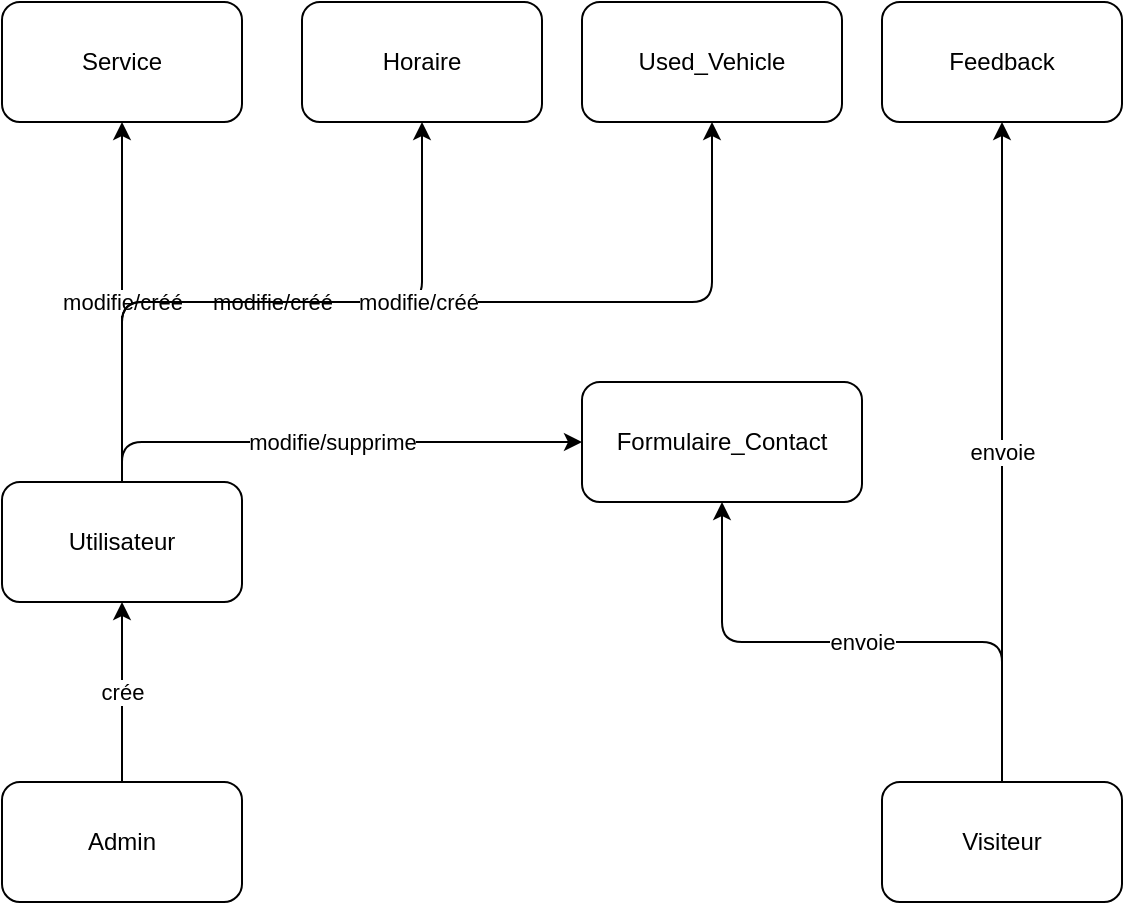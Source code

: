 <mxfile>
    <diagram id="wsb303VsUNPlEnZ0CORd" name="Page-1">
        <mxGraphModel dx="1222" dy="692" grid="1" gridSize="10" guides="1" tooltips="1" connect="1" arrows="1" fold="1" page="1" pageScale="1" pageWidth="850" pageHeight="1100" math="0" shadow="0">
            <root>
                <mxCell id="0"/>
                <mxCell id="1" parent="0"/>
                <object label="Visiteur" id="2">
                    <mxCell style="rounded=1;whiteSpace=wrap;html=1;" parent="1" vertex="1">
                        <mxGeometry x="520" y="590" width="120" height="60" as="geometry"/>
                    </mxCell>
                </object>
                <object label="Utilisateur" id="3">
                    <mxCell style="rounded=1;whiteSpace=wrap;html=1;" parent="1" vertex="1">
                        <mxGeometry x="80" y="440" width="120" height="60" as="geometry"/>
                    </mxCell>
                </object>
                <object label="Admin" id="4">
                    <mxCell style="rounded=1;whiteSpace=wrap;html=1;" parent="1" vertex="1">
                        <mxGeometry x="80" y="590" width="120" height="60" as="geometry"/>
                    </mxCell>
                </object>
                <object label="Feedback" id="5">
                    <mxCell style="rounded=1;whiteSpace=wrap;html=1;" parent="1" vertex="1">
                        <mxGeometry x="520" y="200" width="120" height="60" as="geometry"/>
                    </mxCell>
                </object>
                <object label="Formulaire_Contact" id="6">
                    <mxCell style="rounded=1;whiteSpace=wrap;html=1;" parent="1" vertex="1">
                        <mxGeometry x="370" y="390" width="140" height="60" as="geometry"/>
                    </mxCell>
                </object>
                <object label="Service" id="7">
                    <mxCell style="rounded=1;whiteSpace=wrap;html=1;" parent="1" vertex="1">
                        <mxGeometry x="80" y="200" width="120" height="60" as="geometry"/>
                    </mxCell>
                </object>
                <object label="Horaire" id="8">
                    <mxCell style="rounded=1;whiteSpace=wrap;html=1;" parent="1" vertex="1">
                        <mxGeometry x="230" y="200" width="120" height="60" as="geometry"/>
                    </mxCell>
                </object>
                <object label="Used_Vehicle" id="9">
                    <mxCell style="rounded=1;whiteSpace=wrap;html=1;" parent="1" vertex="1">
                        <mxGeometry x="370" y="200" width="130" height="60" as="geometry"/>
                    </mxCell>
                </object>
                <mxCell id="10" value="envoie" style="edgeStyle=orthogonalEdgeStyle;rounded=1;orthogonalLoop=1;jettySize=auto;html=1;exitX=0.5;exitY=0;exitDx=0;exitDy=0;" parent="1" source="2" target="5" edge="1">
                    <mxGeometry width="50" height="50" relative="1" as="geometry"/>
                </mxCell>
                <mxCell id="11" value="envoie" style="edgeStyle=orthogonalEdgeStyle;rounded=1;orthogonalLoop=1;jettySize=auto;html=1;exitX=0.5;exitY=0;exitDx=0;exitDy=0;" parent="1" source="2" target="6" edge="1">
                    <mxGeometry width="50" height="50" relative="1" as="geometry"/>
                </mxCell>
                <mxCell id="12" value="modifie/supprime" style="edgeStyle=orthogonalEdgeStyle;rounded=1;orthogonalLoop=1;jettySize=auto;html=1;exitX=0.5;exitY=0;exitDx=0;exitDy=0;" parent="1" source="3" target="6" edge="1">
                    <mxGeometry width="50" height="50" relative="1" as="geometry"/>
                </mxCell>
                <mxCell id="13" value="modifie/créé" style="edgeStyle=orthogonalEdgeStyle;rounded=1;orthogonalLoop=1;jettySize=auto;html=1;exitX=0.5;exitY=0;exitDx=0;exitDy=0;" parent="1" source="3" target="7" edge="1">
                    <mxGeometry width="50" height="50" relative="1" as="geometry"/>
                </mxCell>
                <mxCell id="14" value="modifie/créé" style="edgeStyle=orthogonalEdgeStyle;rounded=1;orthogonalLoop=1;jettySize=auto;html=1;exitX=0.5;exitY=0;exitDx=0;exitDy=0;" parent="1" source="3" target="8" edge="1">
                    <mxGeometry width="50" height="50" relative="1" as="geometry"/>
                </mxCell>
                <mxCell id="15" value="modifie/créé" style="edgeStyle=orthogonalEdgeStyle;rounded=1;orthogonalLoop=1;jettySize=auto;html=1;exitX=0.5;exitY=0;exitDx=0;exitDy=0;" parent="1" source="3" target="9" edge="1">
                    <mxGeometry width="50" height="50" relative="1" as="geometry"/>
                </mxCell>
                <mxCell id="16" value="crée" style="edgeStyle=orthogonalEdgeStyle;rounded=1;orthogonalLoop=1;jettySize=auto;html=1;exitX=0.5;exitY=0;exitDx=0;exitDy=0;" parent="1" source="4" target="3" edge="1">
                    <mxGeometry width="50" height="50" relative="1" as="geometry"/>
                </mxCell>
            </root>
        </mxGraphModel>
    </diagram>
</mxfile>